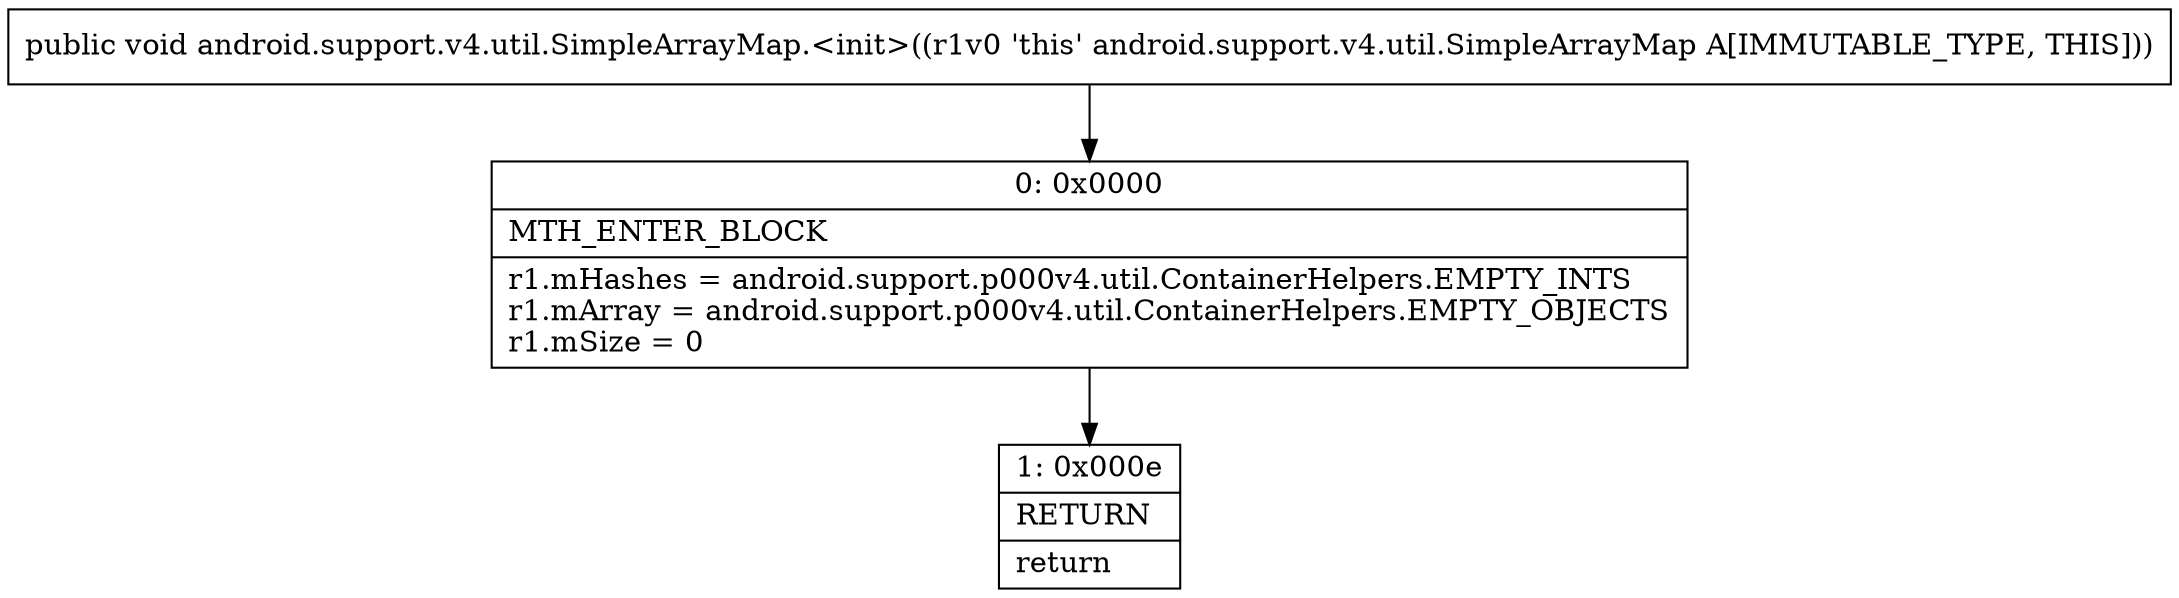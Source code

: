 digraph "CFG forandroid.support.v4.util.SimpleArrayMap.\<init\>()V" {
Node_0 [shape=record,label="{0\:\ 0x0000|MTH_ENTER_BLOCK\l|r1.mHashes = android.support.p000v4.util.ContainerHelpers.EMPTY_INTS\lr1.mArray = android.support.p000v4.util.ContainerHelpers.EMPTY_OBJECTS\lr1.mSize = 0\l}"];
Node_1 [shape=record,label="{1\:\ 0x000e|RETURN\l|return\l}"];
MethodNode[shape=record,label="{public void android.support.v4.util.SimpleArrayMap.\<init\>((r1v0 'this' android.support.v4.util.SimpleArrayMap A[IMMUTABLE_TYPE, THIS])) }"];
MethodNode -> Node_0;
Node_0 -> Node_1;
}

